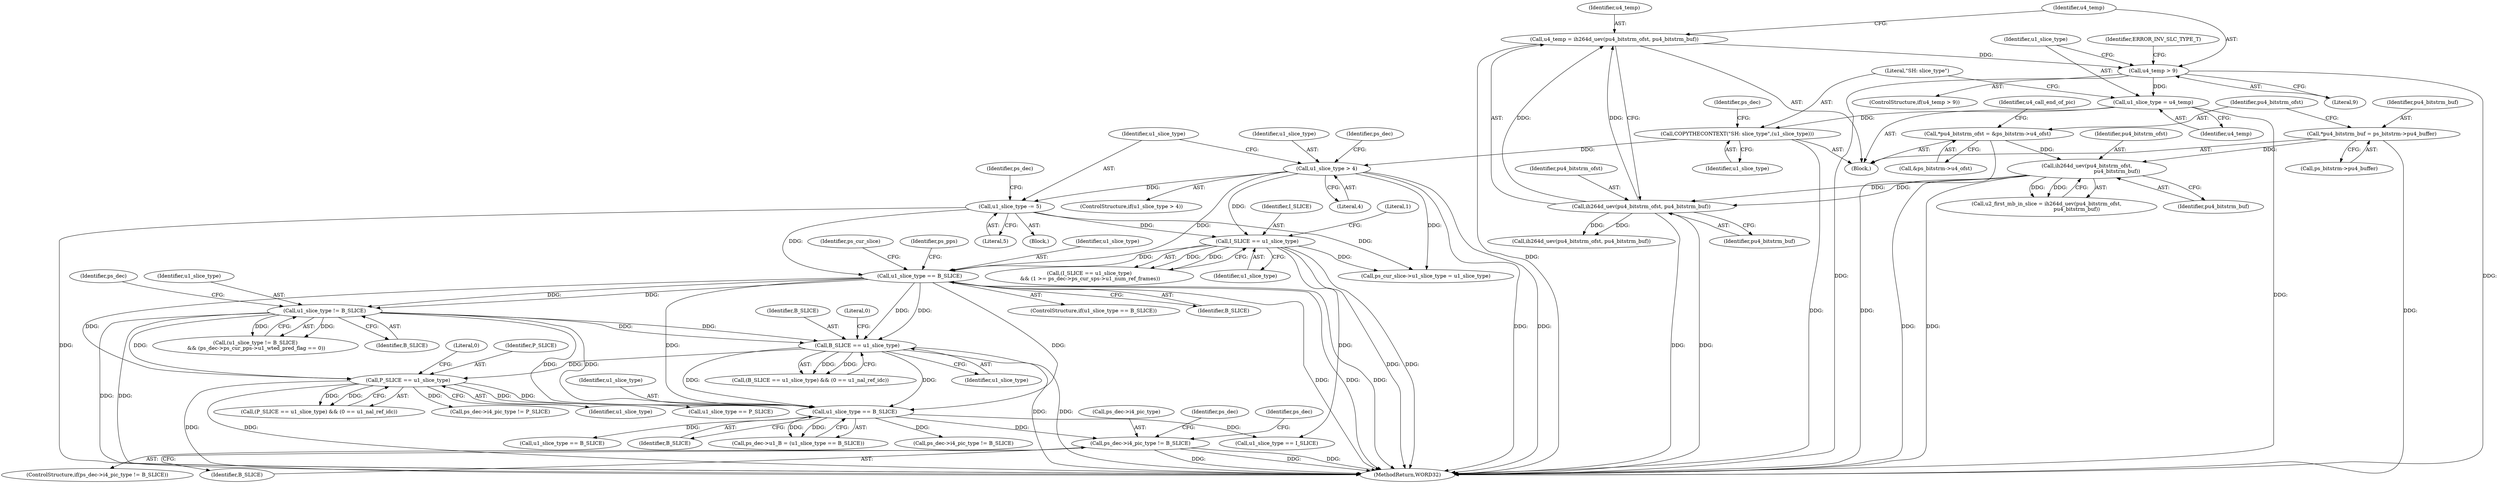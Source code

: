 digraph "0_Android_e629194c62a9a129ce378e08cb1059a8a53f1795_1@pointer" {
"1002447" [label="(Call,ps_dec->i4_pic_type != B_SLICE)"];
"1002252" [label="(Call,u1_slice_type == B_SLICE)"];
"1001794" [label="(Call,B_SLICE == u1_slice_type)"];
"1001495" [label="(Call,u1_slice_type == B_SLICE)"];
"1000308" [label="(Call,u1_slice_type -= 5)"];
"1000304" [label="(Call,u1_slice_type > 4)"];
"1000295" [label="(Call,COPYTHECONTEXT(\"SH: slice_type\",(u1_slice_type)))"];
"1000292" [label="(Call,u1_slice_type = u4_temp)"];
"1000287" [label="(Call,u4_temp > 9)"];
"1000281" [label="(Call,u4_temp = ih264d_uev(pu4_bitstrm_ofst, pu4_bitstrm_buf))"];
"1000283" [label="(Call,ih264d_uev(pu4_bitstrm_ofst, pu4_bitstrm_buf))"];
"1000237" [label="(Call,ih264d_uev(pu4_bitstrm_ofst,\n                                     pu4_bitstrm_buf))"];
"1000209" [label="(Call,*pu4_bitstrm_ofst = &ps_bitstrm->u4_ofst)"];
"1000203" [label="(Call,*pu4_bitstrm_buf = ps_bitstrm->pu4_buffer)"];
"1000353" [label="(Call,I_SLICE == u1_slice_type)"];
"1001718" [label="(Call,u1_slice_type != B_SLICE)"];
"1001809" [label="(Call,P_SLICE == u1_slice_type)"];
"1000282" [label="(Identifier,u4_temp)"];
"1002425" [label="(Call,u1_slice_type == P_SLICE)"];
"1000306" [label="(Literal,4)"];
"1001718" [label="(Call,u1_slice_type != B_SLICE)"];
"1000291" [label="(Identifier,ERROR_INV_SLC_TYPE_T)"];
"1000354" [label="(Identifier,I_SLICE)"];
"1001796" [label="(Identifier,u1_slice_type)"];
"1000353" [label="(Call,I_SLICE == u1_slice_type)"];
"1000285" [label="(Identifier,pu4_bitstrm_buf)"];
"1000424" [label="(Call,ih264d_uev(pu4_bitstrm_ofst, pu4_bitstrm_buf))"];
"1000238" [label="(Identifier,pu4_bitstrm_ofst)"];
"1000203" [label="(Call,*pu4_bitstrm_buf = ps_bitstrm->pu4_buffer)"];
"1000237" [label="(Call,ih264d_uev(pu4_bitstrm_ofst,\n                                     pu4_bitstrm_buf))"];
"1001717" [label="(Call,(u1_slice_type != B_SLICE)\n && (ps_dec->ps_cur_pps->u1_wted_pred_flag == 0))"];
"1002451" [label="(Identifier,B_SLICE)"];
"1002459" [label="(Call,u1_slice_type == B_SLICE)"];
"1001494" [label="(ControlStructure,if(u1_slice_type == B_SLICE))"];
"1002448" [label="(Call,ps_dec->i4_pic_type)"];
"1001495" [label="(Call,u1_slice_type == B_SLICE)"];
"1002254" [label="(Identifier,B_SLICE)"];
"1001794" [label="(Call,B_SLICE == u1_slice_type)"];
"1002408" [label="(Call,ps_dec->i4_pic_type != B_SLICE)"];
"1001501" [label="(Identifier,ps_cur_slice)"];
"1002446" [label="(ControlStructure,if(ps_dec->i4_pic_type != B_SLICE))"];
"1001813" [label="(Literal,0)"];
"1001795" [label="(Identifier,B_SLICE)"];
"1000305" [label="(Identifier,u1_slice_type)"];
"1001497" [label="(Identifier,B_SLICE)"];
"1000322" [label="(Identifier,ps_dec)"];
"1000288" [label="(Identifier,u4_temp)"];
"1001720" [label="(Identifier,B_SLICE)"];
"1001724" [label="(Identifier,ps_dec)"];
"1000283" [label="(Call,ih264d_uev(pu4_bitstrm_ofst, pu4_bitstrm_buf))"];
"1000296" [label="(Literal,\"SH: slice_type\")"];
"1002390" [label="(Call,u1_slice_type == I_SLICE)"];
"1000204" [label="(Identifier,pu4_bitstrm_buf)"];
"1002248" [label="(Call,ps_dec->u1_B = (u1_slice_type == B_SLICE))"];
"1001719" [label="(Identifier,u1_slice_type)"];
"1002490" [label="(Identifier,ps_dec)"];
"1000304" [label="(Call,u1_slice_type > 4)"];
"1001547" [label="(Identifier,ps_pps)"];
"1000210" [label="(Identifier,pu4_bitstrm_ofst)"];
"1000352" [label="(Call,(I_SLICE == u1_slice_type)\n && (1 >= ps_dec->ps_cur_sps->u1_num_ref_frames))"];
"1000355" [label="(Identifier,u1_slice_type)"];
"1002252" [label="(Call,u1_slice_type == B_SLICE)"];
"1000307" [label="(Block,)"];
"1001809" [label="(Call,P_SLICE == u1_slice_type)"];
"1000313" [label="(Identifier,ps_dec)"];
"1000286" [label="(ControlStructure,if(u4_temp > 9))"];
"1000289" [label="(Literal,9)"];
"1000303" [label="(ControlStructure,if(u1_slice_type > 4))"];
"1000294" [label="(Identifier,u4_temp)"];
"1002253" [label="(Identifier,u1_slice_type)"];
"1000357" [label="(Literal,1)"];
"1001808" [label="(Call,(P_SLICE == u1_slice_type) && (0 == u1_nal_ref_idc))"];
"1000235" [label="(Call,u2_first_mb_in_slice = ih264d_uev(pu4_bitstrm_ofst,\n                                     pu4_bitstrm_buf))"];
"1000297" [label="(Identifier,u1_slice_type)"];
"1002447" [label="(Call,ps_dec->i4_pic_type != B_SLICE)"];
"1000293" [label="(Identifier,u1_slice_type)"];
"1000166" [label="(Block,)"];
"1001496" [label="(Identifier,u1_slice_type)"];
"1000300" [label="(Identifier,ps_dec)"];
"1000281" [label="(Call,u4_temp = ih264d_uev(pu4_bitstrm_ofst, pu4_bitstrm_buf))"];
"1001798" [label="(Literal,0)"];
"1000309" [label="(Identifier,u1_slice_type)"];
"1000292" [label="(Call,u1_slice_type = u4_temp)"];
"1002570" [label="(MethodReturn,WORD32)"];
"1000209" [label="(Call,*pu4_bitstrm_ofst = &ps_bitstrm->u4_ofst)"];
"1000287" [label="(Call,u4_temp > 9)"];
"1000239" [label="(Identifier,pu4_bitstrm_buf)"];
"1000310" [label="(Literal,5)"];
"1002413" [label="(Call,ps_dec->i4_pic_type != P_SLICE)"];
"1000205" [label="(Call,ps_bitstrm->pu4_buffer)"];
"1001445" [label="(Call,ps_cur_slice->u1_slice_type = u1_slice_type)"];
"1000295" [label="(Call,COPYTHECONTEXT(\"SH: slice_type\",(u1_slice_type)))"];
"1000226" [label="(Identifier,u4_call_end_of_pic)"];
"1001811" [label="(Identifier,u1_slice_type)"];
"1001810" [label="(Identifier,P_SLICE)"];
"1000211" [label="(Call,&ps_bitstrm->u4_ofst)"];
"1002454" [label="(Identifier,ps_dec)"];
"1001793" [label="(Call,(B_SLICE == u1_slice_type) && (0 == u1_nal_ref_idc))"];
"1000308" [label="(Call,u1_slice_type -= 5)"];
"1000284" [label="(Identifier,pu4_bitstrm_ofst)"];
"1002447" -> "1002446"  [label="AST: "];
"1002447" -> "1002451"  [label="CFG: "];
"1002448" -> "1002447"  [label="AST: "];
"1002451" -> "1002447"  [label="AST: "];
"1002454" -> "1002447"  [label="CFG: "];
"1002490" -> "1002447"  [label="CFG: "];
"1002447" -> "1002570"  [label="DDG: "];
"1002447" -> "1002570"  [label="DDG: "];
"1002447" -> "1002570"  [label="DDG: "];
"1002252" -> "1002447"  [label="DDG: "];
"1002252" -> "1002248"  [label="AST: "];
"1002252" -> "1002254"  [label="CFG: "];
"1002253" -> "1002252"  [label="AST: "];
"1002254" -> "1002252"  [label="AST: "];
"1002248" -> "1002252"  [label="CFG: "];
"1002252" -> "1002248"  [label="DDG: "];
"1002252" -> "1002248"  [label="DDG: "];
"1001794" -> "1002252"  [label="DDG: "];
"1001794" -> "1002252"  [label="DDG: "];
"1001718" -> "1002252"  [label="DDG: "];
"1001718" -> "1002252"  [label="DDG: "];
"1001495" -> "1002252"  [label="DDG: "];
"1001495" -> "1002252"  [label="DDG: "];
"1001809" -> "1002252"  [label="DDG: "];
"1002252" -> "1002390"  [label="DDG: "];
"1002252" -> "1002408"  [label="DDG: "];
"1002252" -> "1002459"  [label="DDG: "];
"1001794" -> "1001793"  [label="AST: "];
"1001794" -> "1001796"  [label="CFG: "];
"1001795" -> "1001794"  [label="AST: "];
"1001796" -> "1001794"  [label="AST: "];
"1001798" -> "1001794"  [label="CFG: "];
"1001793" -> "1001794"  [label="CFG: "];
"1001794" -> "1002570"  [label="DDG: "];
"1001794" -> "1002570"  [label="DDG: "];
"1001794" -> "1001793"  [label="DDG: "];
"1001794" -> "1001793"  [label="DDG: "];
"1001495" -> "1001794"  [label="DDG: "];
"1001495" -> "1001794"  [label="DDG: "];
"1001718" -> "1001794"  [label="DDG: "];
"1001718" -> "1001794"  [label="DDG: "];
"1001794" -> "1001809"  [label="DDG: "];
"1001495" -> "1001494"  [label="AST: "];
"1001495" -> "1001497"  [label="CFG: "];
"1001496" -> "1001495"  [label="AST: "];
"1001497" -> "1001495"  [label="AST: "];
"1001501" -> "1001495"  [label="CFG: "];
"1001547" -> "1001495"  [label="CFG: "];
"1001495" -> "1002570"  [label="DDG: "];
"1001495" -> "1002570"  [label="DDG: "];
"1001495" -> "1002570"  [label="DDG: "];
"1000308" -> "1001495"  [label="DDG: "];
"1000304" -> "1001495"  [label="DDG: "];
"1000353" -> "1001495"  [label="DDG: "];
"1001495" -> "1001718"  [label="DDG: "];
"1001495" -> "1001718"  [label="DDG: "];
"1001495" -> "1001809"  [label="DDG: "];
"1000308" -> "1000307"  [label="AST: "];
"1000308" -> "1000310"  [label="CFG: "];
"1000309" -> "1000308"  [label="AST: "];
"1000310" -> "1000308"  [label="AST: "];
"1000313" -> "1000308"  [label="CFG: "];
"1000308" -> "1002570"  [label="DDG: "];
"1000304" -> "1000308"  [label="DDG: "];
"1000308" -> "1000353"  [label="DDG: "];
"1000308" -> "1001445"  [label="DDG: "];
"1000304" -> "1000303"  [label="AST: "];
"1000304" -> "1000306"  [label="CFG: "];
"1000305" -> "1000304"  [label="AST: "];
"1000306" -> "1000304"  [label="AST: "];
"1000309" -> "1000304"  [label="CFG: "];
"1000322" -> "1000304"  [label="CFG: "];
"1000304" -> "1002570"  [label="DDG: "];
"1000304" -> "1002570"  [label="DDG: "];
"1000295" -> "1000304"  [label="DDG: "];
"1000304" -> "1000353"  [label="DDG: "];
"1000304" -> "1001445"  [label="DDG: "];
"1000295" -> "1000166"  [label="AST: "];
"1000295" -> "1000297"  [label="CFG: "];
"1000296" -> "1000295"  [label="AST: "];
"1000297" -> "1000295"  [label="AST: "];
"1000300" -> "1000295"  [label="CFG: "];
"1000295" -> "1002570"  [label="DDG: "];
"1000292" -> "1000295"  [label="DDG: "];
"1000292" -> "1000166"  [label="AST: "];
"1000292" -> "1000294"  [label="CFG: "];
"1000293" -> "1000292"  [label="AST: "];
"1000294" -> "1000292"  [label="AST: "];
"1000296" -> "1000292"  [label="CFG: "];
"1000292" -> "1002570"  [label="DDG: "];
"1000287" -> "1000292"  [label="DDG: "];
"1000287" -> "1000286"  [label="AST: "];
"1000287" -> "1000289"  [label="CFG: "];
"1000288" -> "1000287"  [label="AST: "];
"1000289" -> "1000287"  [label="AST: "];
"1000291" -> "1000287"  [label="CFG: "];
"1000293" -> "1000287"  [label="CFG: "];
"1000287" -> "1002570"  [label="DDG: "];
"1000287" -> "1002570"  [label="DDG: "];
"1000281" -> "1000287"  [label="DDG: "];
"1000281" -> "1000166"  [label="AST: "];
"1000281" -> "1000283"  [label="CFG: "];
"1000282" -> "1000281"  [label="AST: "];
"1000283" -> "1000281"  [label="AST: "];
"1000288" -> "1000281"  [label="CFG: "];
"1000281" -> "1002570"  [label="DDG: "];
"1000283" -> "1000281"  [label="DDG: "];
"1000283" -> "1000281"  [label="DDG: "];
"1000283" -> "1000285"  [label="CFG: "];
"1000284" -> "1000283"  [label="AST: "];
"1000285" -> "1000283"  [label="AST: "];
"1000283" -> "1002570"  [label="DDG: "];
"1000283" -> "1002570"  [label="DDG: "];
"1000237" -> "1000283"  [label="DDG: "];
"1000237" -> "1000283"  [label="DDG: "];
"1000283" -> "1000424"  [label="DDG: "];
"1000283" -> "1000424"  [label="DDG: "];
"1000237" -> "1000235"  [label="AST: "];
"1000237" -> "1000239"  [label="CFG: "];
"1000238" -> "1000237"  [label="AST: "];
"1000239" -> "1000237"  [label="AST: "];
"1000235" -> "1000237"  [label="CFG: "];
"1000237" -> "1002570"  [label="DDG: "];
"1000237" -> "1002570"  [label="DDG: "];
"1000237" -> "1000235"  [label="DDG: "];
"1000237" -> "1000235"  [label="DDG: "];
"1000209" -> "1000237"  [label="DDG: "];
"1000203" -> "1000237"  [label="DDG: "];
"1000209" -> "1000166"  [label="AST: "];
"1000209" -> "1000211"  [label="CFG: "];
"1000210" -> "1000209"  [label="AST: "];
"1000211" -> "1000209"  [label="AST: "];
"1000226" -> "1000209"  [label="CFG: "];
"1000209" -> "1002570"  [label="DDG: "];
"1000203" -> "1000166"  [label="AST: "];
"1000203" -> "1000205"  [label="CFG: "];
"1000204" -> "1000203"  [label="AST: "];
"1000205" -> "1000203"  [label="AST: "];
"1000210" -> "1000203"  [label="CFG: "];
"1000203" -> "1002570"  [label="DDG: "];
"1000353" -> "1000352"  [label="AST: "];
"1000353" -> "1000355"  [label="CFG: "];
"1000354" -> "1000353"  [label="AST: "];
"1000355" -> "1000353"  [label="AST: "];
"1000357" -> "1000353"  [label="CFG: "];
"1000352" -> "1000353"  [label="CFG: "];
"1000353" -> "1002570"  [label="DDG: "];
"1000353" -> "1002570"  [label="DDG: "];
"1000353" -> "1000352"  [label="DDG: "];
"1000353" -> "1000352"  [label="DDG: "];
"1000353" -> "1001445"  [label="DDG: "];
"1000353" -> "1002390"  [label="DDG: "];
"1001718" -> "1001717"  [label="AST: "];
"1001718" -> "1001720"  [label="CFG: "];
"1001719" -> "1001718"  [label="AST: "];
"1001720" -> "1001718"  [label="AST: "];
"1001724" -> "1001718"  [label="CFG: "];
"1001717" -> "1001718"  [label="CFG: "];
"1001718" -> "1002570"  [label="DDG: "];
"1001718" -> "1002570"  [label="DDG: "];
"1001718" -> "1001717"  [label="DDG: "];
"1001718" -> "1001717"  [label="DDG: "];
"1001718" -> "1001809"  [label="DDG: "];
"1001809" -> "1001808"  [label="AST: "];
"1001809" -> "1001811"  [label="CFG: "];
"1001810" -> "1001809"  [label="AST: "];
"1001811" -> "1001809"  [label="AST: "];
"1001813" -> "1001809"  [label="CFG: "];
"1001808" -> "1001809"  [label="CFG: "];
"1001809" -> "1002570"  [label="DDG: "];
"1001809" -> "1002570"  [label="DDG: "];
"1001809" -> "1001808"  [label="DDG: "];
"1001809" -> "1001808"  [label="DDG: "];
"1001809" -> "1002413"  [label="DDG: "];
"1001809" -> "1002425"  [label="DDG: "];
}
